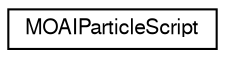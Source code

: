 digraph G
{
  edge [fontname="FreeSans",fontsize="10",labelfontname="FreeSans",labelfontsize="10"];
  node [fontname="FreeSans",fontsize="10",shape=record];
  rankdir=LR;
  Node1 [label="MOAIParticleScript",height=0.2,width=0.4,color="black", fillcolor="white", style="filled",URL="$class_m_o_a_i_particle_script.html",tooltip="Particle script.   	&lt;table cellpadding=&quot;8&quot;&gt;&lt;tr&gt; &lt;td vertical-align=&quot;top..."];
}
